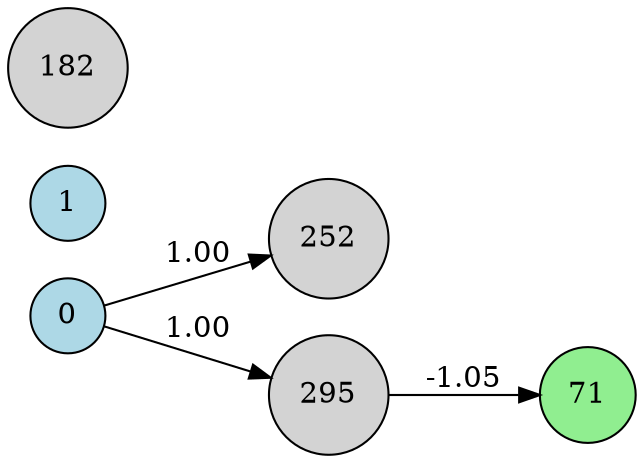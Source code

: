 digraph neat {
  rankdir=LR;
  node [shape=circle];
  node0 [label="0", style=filled, fillcolor=lightblue];
  node1 [label="1", style=filled, fillcolor=lightblue];
  node71 [label="71", style=filled, fillcolor=lightgreen];
  node182 [label="182", style=filled, fillcolor=lightgray];
  node252 [label="252", style=filled, fillcolor=lightgray];
  node295 [label="295", style=filled, fillcolor=lightgray];
  node0 -> node252 [label="1.00"];
  node0 -> node295 [label="1.00"];
  node295 -> node71 [label="-1.05"];
}
